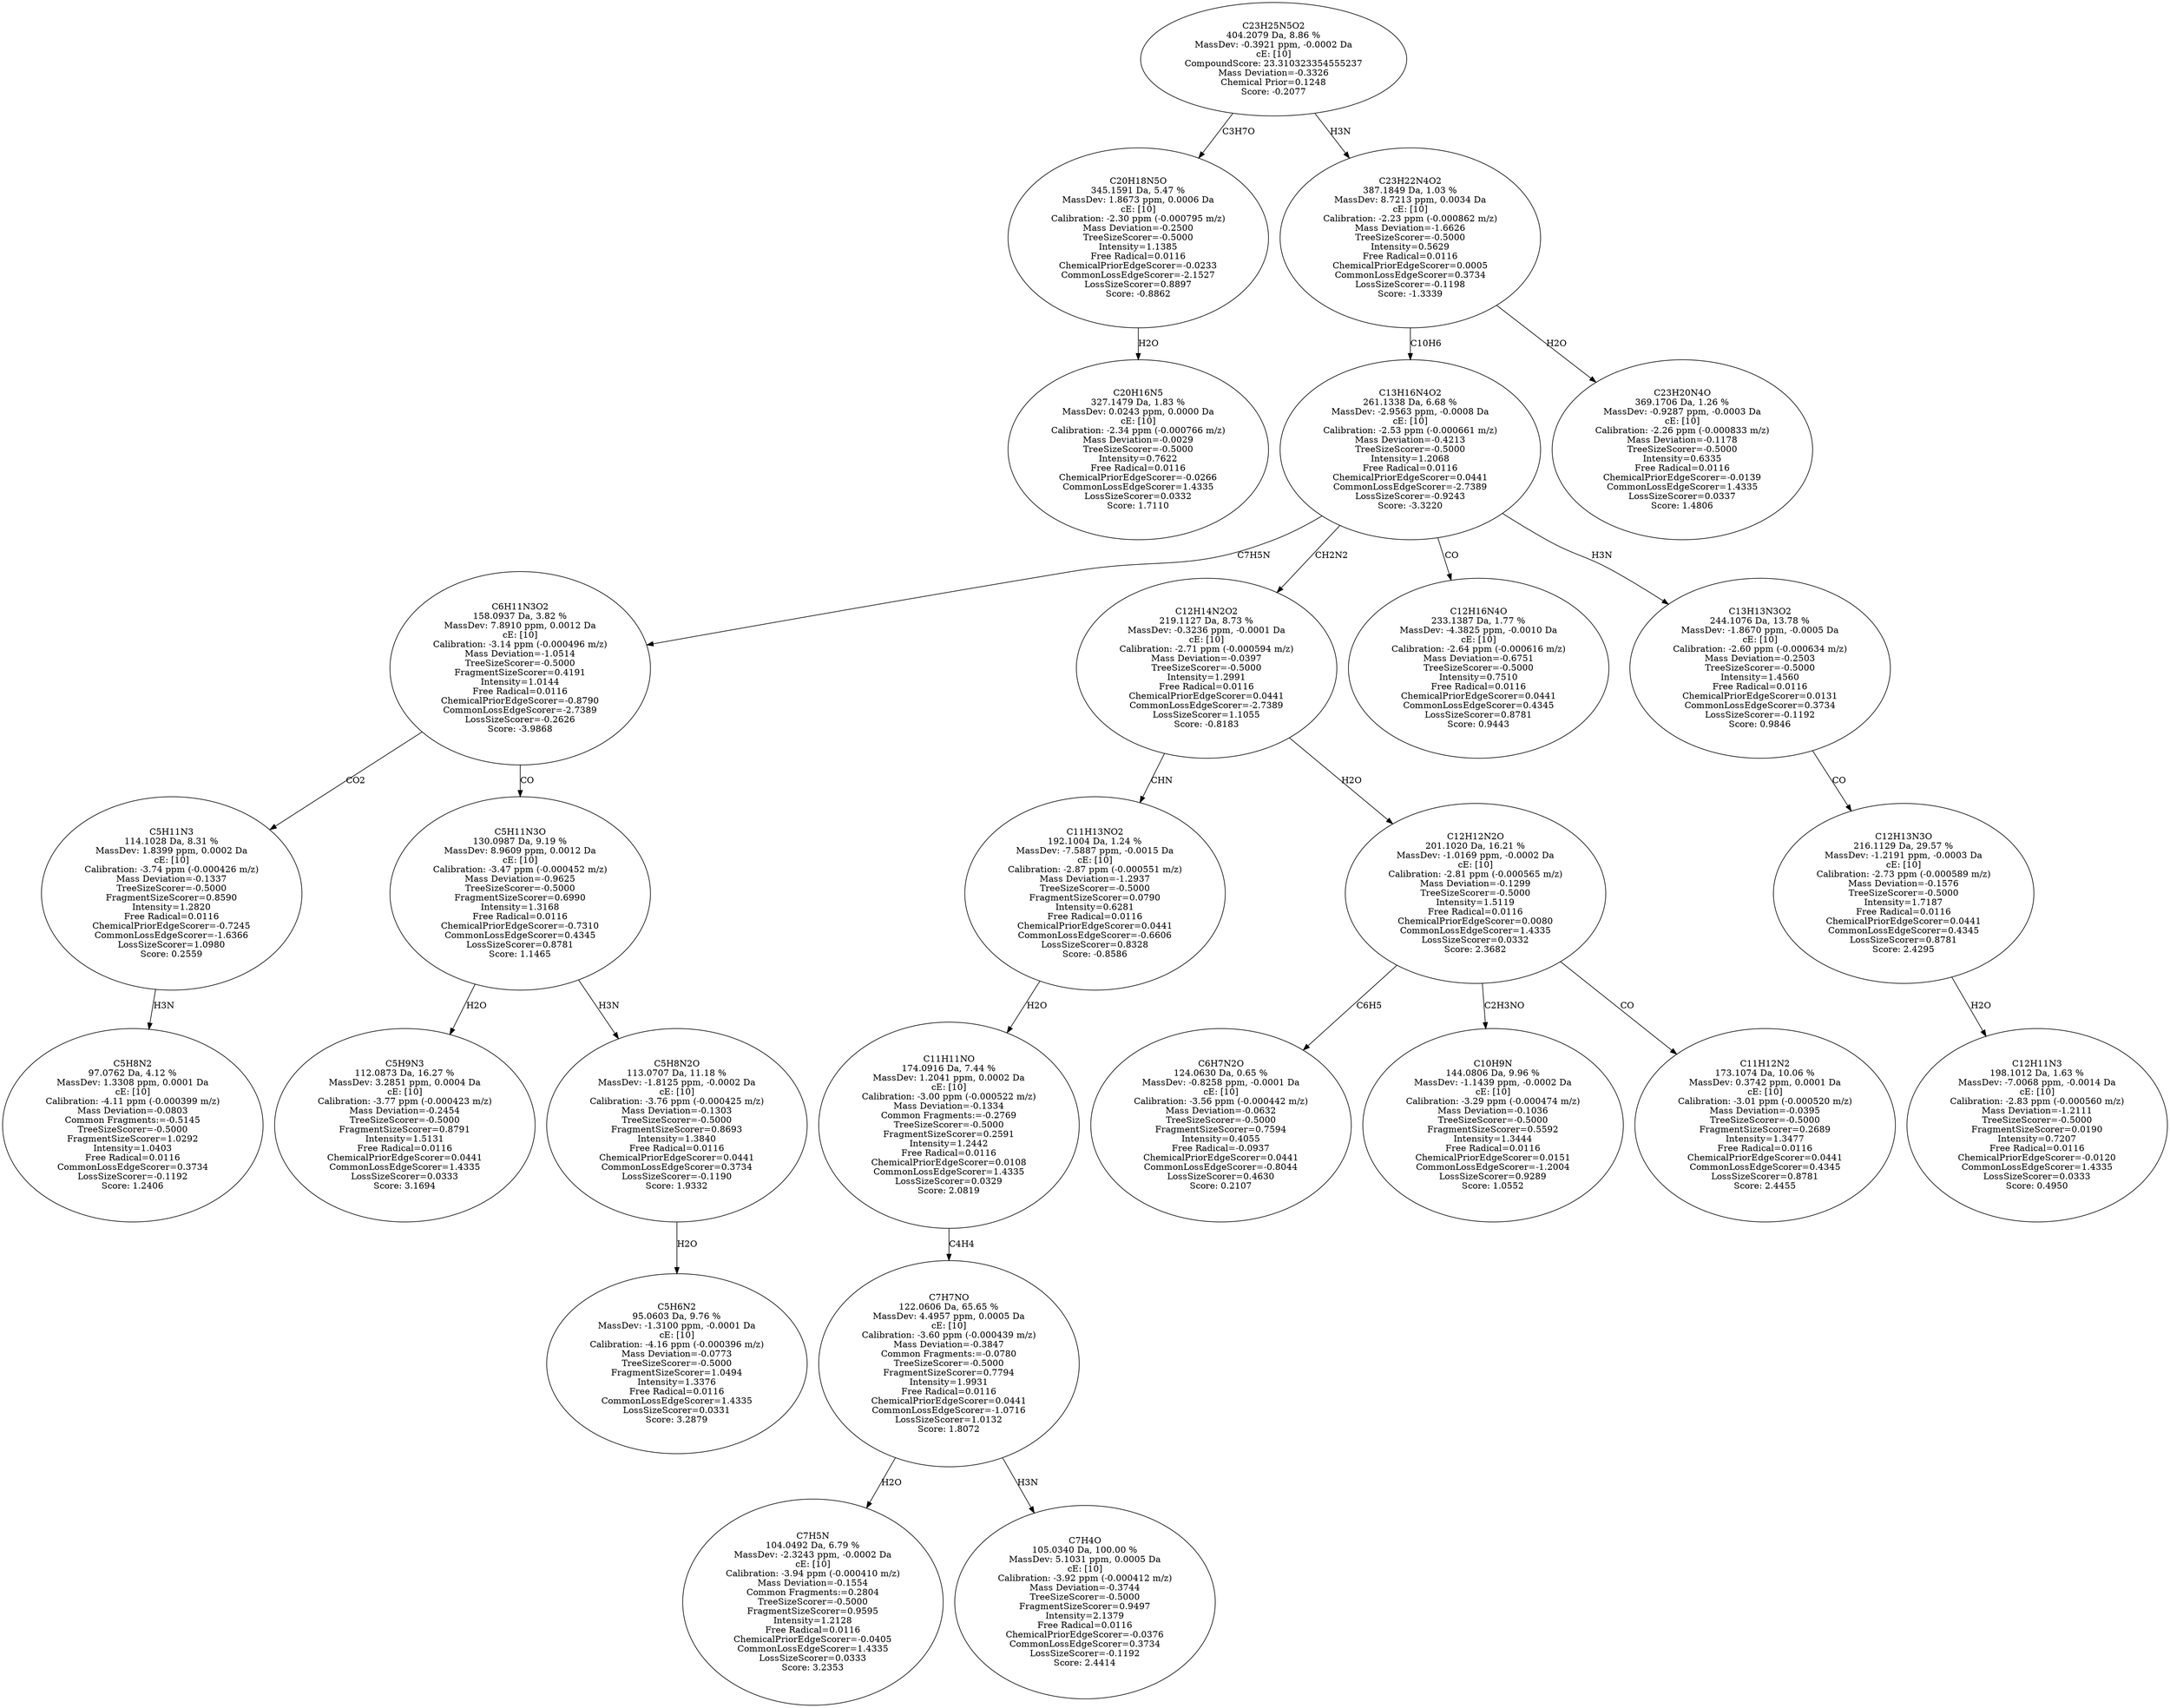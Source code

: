 strict digraph {
v1 [label="C20H16N5\n327.1479 Da, 1.83 %\nMassDev: 0.0243 ppm, 0.0000 Da\ncE: [10]\nCalibration: -2.34 ppm (-0.000766 m/z)\nMass Deviation=-0.0029\nTreeSizeScorer=-0.5000\nIntensity=0.7622\nFree Radical=0.0116\nChemicalPriorEdgeScorer=-0.0266\nCommonLossEdgeScorer=1.4335\nLossSizeScorer=0.0332\nScore: 1.7110"];
v2 [label="C20H18N5O\n345.1591 Da, 5.47 %\nMassDev: 1.8673 ppm, 0.0006 Da\ncE: [10]\nCalibration: -2.30 ppm (-0.000795 m/z)\nMass Deviation=-0.2500\nTreeSizeScorer=-0.5000\nIntensity=1.1385\nFree Radical=0.0116\nChemicalPriorEdgeScorer=-0.0233\nCommonLossEdgeScorer=-2.1527\nLossSizeScorer=0.8897\nScore: -0.8862"];
v3 [label="C5H8N2\n97.0762 Da, 4.12 %\nMassDev: 1.3308 ppm, 0.0001 Da\ncE: [10]\nCalibration: -4.11 ppm (-0.000399 m/z)\nMass Deviation=-0.0803\nCommon Fragments:=-0.5145\nTreeSizeScorer=-0.5000\nFragmentSizeScorer=1.0292\nIntensity=1.0403\nFree Radical=0.0116\nCommonLossEdgeScorer=0.3734\nLossSizeScorer=-0.1192\nScore: 1.2406"];
v4 [label="C5H11N3\n114.1028 Da, 8.31 %\nMassDev: 1.8399 ppm, 0.0002 Da\ncE: [10]\nCalibration: -3.74 ppm (-0.000426 m/z)\nMass Deviation=-0.1337\nTreeSizeScorer=-0.5000\nFragmentSizeScorer=0.8590\nIntensity=1.2820\nFree Radical=0.0116\nChemicalPriorEdgeScorer=-0.7245\nCommonLossEdgeScorer=-1.6366\nLossSizeScorer=1.0980\nScore: 0.2559"];
v5 [label="C5H9N3\n112.0873 Da, 16.27 %\nMassDev: 3.2851 ppm, 0.0004 Da\ncE: [10]\nCalibration: -3.77 ppm (-0.000423 m/z)\nMass Deviation=-0.2454\nTreeSizeScorer=-0.5000\nFragmentSizeScorer=0.8791\nIntensity=1.5131\nFree Radical=0.0116\nChemicalPriorEdgeScorer=0.0441\nCommonLossEdgeScorer=1.4335\nLossSizeScorer=0.0333\nScore: 3.1694"];
v6 [label="C5H6N2\n95.0603 Da, 9.76 %\nMassDev: -1.3100 ppm, -0.0001 Da\ncE: [10]\nCalibration: -4.16 ppm (-0.000396 m/z)\nMass Deviation=-0.0773\nTreeSizeScorer=-0.5000\nFragmentSizeScorer=1.0494\nIntensity=1.3376\nFree Radical=0.0116\nCommonLossEdgeScorer=1.4335\nLossSizeScorer=0.0331\nScore: 3.2879"];
v7 [label="C5H8N2O\n113.0707 Da, 11.18 %\nMassDev: -1.8125 ppm, -0.0002 Da\ncE: [10]\nCalibration: -3.76 ppm (-0.000425 m/z)\nMass Deviation=-0.1303\nTreeSizeScorer=-0.5000\nFragmentSizeScorer=0.8693\nIntensity=1.3840\nFree Radical=0.0116\nChemicalPriorEdgeScorer=0.0441\nCommonLossEdgeScorer=0.3734\nLossSizeScorer=-0.1190\nScore: 1.9332"];
v8 [label="C5H11N3O\n130.0987 Da, 9.19 %\nMassDev: 8.9609 ppm, 0.0012 Da\ncE: [10]\nCalibration: -3.47 ppm (-0.000452 m/z)\nMass Deviation=-0.9625\nTreeSizeScorer=-0.5000\nFragmentSizeScorer=0.6990\nIntensity=1.3168\nFree Radical=0.0116\nChemicalPriorEdgeScorer=-0.7310\nCommonLossEdgeScorer=0.4345\nLossSizeScorer=0.8781\nScore: 1.1465"];
v9 [label="C6H11N3O2\n158.0937 Da, 3.82 %\nMassDev: 7.8910 ppm, 0.0012 Da\ncE: [10]\nCalibration: -3.14 ppm (-0.000496 m/z)\nMass Deviation=-1.0514\nTreeSizeScorer=-0.5000\nFragmentSizeScorer=0.4191\nIntensity=1.0144\nFree Radical=0.0116\nChemicalPriorEdgeScorer=-0.8790\nCommonLossEdgeScorer=-2.7389\nLossSizeScorer=-0.2626\nScore: -3.9868"];
v10 [label="C7H5N\n104.0492 Da, 6.79 %\nMassDev: -2.3243 ppm, -0.0002 Da\ncE: [10]\nCalibration: -3.94 ppm (-0.000410 m/z)\nMass Deviation=-0.1554\nCommon Fragments:=0.2804\nTreeSizeScorer=-0.5000\nFragmentSizeScorer=0.9595\nIntensity=1.2128\nFree Radical=0.0116\nChemicalPriorEdgeScorer=-0.0405\nCommonLossEdgeScorer=1.4335\nLossSizeScorer=0.0333\nScore: 3.2353"];
v11 [label="C7H4O\n105.0340 Da, 100.00 %\nMassDev: 5.1031 ppm, 0.0005 Da\ncE: [10]\nCalibration: -3.92 ppm (-0.000412 m/z)\nMass Deviation=-0.3744\nTreeSizeScorer=-0.5000\nFragmentSizeScorer=0.9497\nIntensity=2.1379\nFree Radical=0.0116\nChemicalPriorEdgeScorer=-0.0376\nCommonLossEdgeScorer=0.3734\nLossSizeScorer=-0.1192\nScore: 2.4414"];
v12 [label="C7H7NO\n122.0606 Da, 65.65 %\nMassDev: 4.4957 ppm, 0.0005 Da\ncE: [10]\nCalibration: -3.60 ppm (-0.000439 m/z)\nMass Deviation=-0.3847\nCommon Fragments:=-0.0780\nTreeSizeScorer=-0.5000\nFragmentSizeScorer=0.7794\nIntensity=1.9931\nFree Radical=0.0116\nChemicalPriorEdgeScorer=0.0441\nCommonLossEdgeScorer=-1.0716\nLossSizeScorer=1.0132\nScore: 1.8072"];
v13 [label="C11H11NO\n174.0916 Da, 7.44 %\nMassDev: 1.2041 ppm, 0.0002 Da\ncE: [10]\nCalibration: -3.00 ppm (-0.000522 m/z)\nMass Deviation=-0.1334\nCommon Fragments:=-0.2769\nTreeSizeScorer=-0.5000\nFragmentSizeScorer=0.2591\nIntensity=1.2442\nFree Radical=0.0116\nChemicalPriorEdgeScorer=0.0108\nCommonLossEdgeScorer=1.4335\nLossSizeScorer=0.0329\nScore: 2.0819"];
v14 [label="C11H13NO2\n192.1004 Da, 1.24 %\nMassDev: -7.5887 ppm, -0.0015 Da\ncE: [10]\nCalibration: -2.87 ppm (-0.000551 m/z)\nMass Deviation=-1.2937\nTreeSizeScorer=-0.5000\nFragmentSizeScorer=0.0790\nIntensity=0.6281\nFree Radical=0.0116\nChemicalPriorEdgeScorer=0.0441\nCommonLossEdgeScorer=-0.6606\nLossSizeScorer=0.8328\nScore: -0.8586"];
v15 [label="C6H7N2O\n124.0630 Da, 0.65 %\nMassDev: -0.8258 ppm, -0.0001 Da\ncE: [10]\nCalibration: -3.56 ppm (-0.000442 m/z)\nMass Deviation=-0.0632\nTreeSizeScorer=-0.5000\nFragmentSizeScorer=0.7594\nIntensity=0.4055\nFree Radical=-0.0937\nChemicalPriorEdgeScorer=0.0441\nCommonLossEdgeScorer=-0.8044\nLossSizeScorer=0.4630\nScore: 0.2107"];
v16 [label="C10H9N\n144.0806 Da, 9.96 %\nMassDev: -1.1439 ppm, -0.0002 Da\ncE: [10]\nCalibration: -3.29 ppm (-0.000474 m/z)\nMass Deviation=-0.1036\nTreeSizeScorer=-0.5000\nFragmentSizeScorer=0.5592\nIntensity=1.3444\nFree Radical=0.0116\nChemicalPriorEdgeScorer=0.0151\nCommonLossEdgeScorer=-1.2004\nLossSizeScorer=0.9289\nScore: 1.0552"];
v17 [label="C11H12N2\n173.1074 Da, 10.06 %\nMassDev: 0.3742 ppm, 0.0001 Da\ncE: [10]\nCalibration: -3.01 ppm (-0.000520 m/z)\nMass Deviation=-0.0395\nTreeSizeScorer=-0.5000\nFragmentSizeScorer=0.2689\nIntensity=1.3477\nFree Radical=0.0116\nChemicalPriorEdgeScorer=0.0441\nCommonLossEdgeScorer=0.4345\nLossSizeScorer=0.8781\nScore: 2.4455"];
v18 [label="C12H12N2O\n201.1020 Da, 16.21 %\nMassDev: -1.0169 ppm, -0.0002 Da\ncE: [10]\nCalibration: -2.81 ppm (-0.000565 m/z)\nMass Deviation=-0.1299\nTreeSizeScorer=-0.5000\nIntensity=1.5119\nFree Radical=0.0116\nChemicalPriorEdgeScorer=0.0080\nCommonLossEdgeScorer=1.4335\nLossSizeScorer=0.0332\nScore: 2.3682"];
v19 [label="C12H14N2O2\n219.1127 Da, 8.73 %\nMassDev: -0.3236 ppm, -0.0001 Da\ncE: [10]\nCalibration: -2.71 ppm (-0.000594 m/z)\nMass Deviation=-0.0397\nTreeSizeScorer=-0.5000\nIntensity=1.2991\nFree Radical=0.0116\nChemicalPriorEdgeScorer=0.0441\nCommonLossEdgeScorer=-2.7389\nLossSizeScorer=1.1055\nScore: -0.8183"];
v20 [label="C12H16N4O\n233.1387 Da, 1.77 %\nMassDev: -4.3825 ppm, -0.0010 Da\ncE: [10]\nCalibration: -2.64 ppm (-0.000616 m/z)\nMass Deviation=-0.6751\nTreeSizeScorer=-0.5000\nIntensity=0.7510\nFree Radical=0.0116\nChemicalPriorEdgeScorer=0.0441\nCommonLossEdgeScorer=0.4345\nLossSizeScorer=0.8781\nScore: 0.9443"];
v21 [label="C12H11N3\n198.1012 Da, 1.63 %\nMassDev: -7.0068 ppm, -0.0014 Da\ncE: [10]\nCalibration: -2.83 ppm (-0.000560 m/z)\nMass Deviation=-1.2111\nTreeSizeScorer=-0.5000\nFragmentSizeScorer=0.0190\nIntensity=0.7207\nFree Radical=0.0116\nChemicalPriorEdgeScorer=-0.0120\nCommonLossEdgeScorer=1.4335\nLossSizeScorer=0.0333\nScore: 0.4950"];
v22 [label="C12H13N3O\n216.1129 Da, 29.57 %\nMassDev: -1.2191 ppm, -0.0003 Da\ncE: [10]\nCalibration: -2.73 ppm (-0.000589 m/z)\nMass Deviation=-0.1576\nTreeSizeScorer=-0.5000\nIntensity=1.7187\nFree Radical=0.0116\nChemicalPriorEdgeScorer=0.0441\nCommonLossEdgeScorer=0.4345\nLossSizeScorer=0.8781\nScore: 2.4295"];
v23 [label="C13H13N3O2\n244.1076 Da, 13.78 %\nMassDev: -1.8670 ppm, -0.0005 Da\ncE: [10]\nCalibration: -2.60 ppm (-0.000634 m/z)\nMass Deviation=-0.2503\nTreeSizeScorer=-0.5000\nIntensity=1.4560\nFree Radical=0.0116\nChemicalPriorEdgeScorer=0.0131\nCommonLossEdgeScorer=0.3734\nLossSizeScorer=-0.1192\nScore: 0.9846"];
v24 [label="C13H16N4O2\n261.1338 Da, 6.68 %\nMassDev: -2.9563 ppm, -0.0008 Da\ncE: [10]\nCalibration: -2.53 ppm (-0.000661 m/z)\nMass Deviation=-0.4213\nTreeSizeScorer=-0.5000\nIntensity=1.2068\nFree Radical=0.0116\nChemicalPriorEdgeScorer=0.0441\nCommonLossEdgeScorer=-2.7389\nLossSizeScorer=-0.9243\nScore: -3.3220"];
v25 [label="C23H20N4O\n369.1706 Da, 1.26 %\nMassDev: -0.9287 ppm, -0.0003 Da\ncE: [10]\nCalibration: -2.26 ppm (-0.000833 m/z)\nMass Deviation=-0.1178\nTreeSizeScorer=-0.5000\nIntensity=0.6335\nFree Radical=0.0116\nChemicalPriorEdgeScorer=-0.0139\nCommonLossEdgeScorer=1.4335\nLossSizeScorer=0.0337\nScore: 1.4806"];
v26 [label="C23H22N4O2\n387.1849 Da, 1.03 %\nMassDev: 8.7213 ppm, 0.0034 Da\ncE: [10]\nCalibration: -2.23 ppm (-0.000862 m/z)\nMass Deviation=-1.6626\nTreeSizeScorer=-0.5000\nIntensity=0.5629\nFree Radical=0.0116\nChemicalPriorEdgeScorer=0.0005\nCommonLossEdgeScorer=0.3734\nLossSizeScorer=-0.1198\nScore: -1.3339"];
v27 [label="C23H25N5O2\n404.2079 Da, 8.86 %\nMassDev: -0.3921 ppm, -0.0002 Da\ncE: [10]\nCompoundScore: 23.310323354555237\nMass Deviation=-0.3326\nChemical Prior=0.1248\nScore: -0.2077"];
v2 -> v1 [label="H2O"];
v27 -> v2 [label="C3H7O"];
v4 -> v3 [label="H3N"];
v9 -> v4 [label="CO2"];
v8 -> v5 [label="H2O"];
v7 -> v6 [label="H2O"];
v8 -> v7 [label="H3N"];
v9 -> v8 [label="CO"];
v24 -> v9 [label="C7H5N"];
v12 -> v10 [label="H2O"];
v12 -> v11 [label="H3N"];
v13 -> v12 [label="C4H4"];
v14 -> v13 [label="H2O"];
v19 -> v14 [label="CHN"];
v18 -> v15 [label="C6H5"];
v18 -> v16 [label="C2H3NO"];
v18 -> v17 [label="CO"];
v19 -> v18 [label="H2O"];
v24 -> v19 [label="CH2N2"];
v24 -> v20 [label="CO"];
v22 -> v21 [label="H2O"];
v23 -> v22 [label="CO"];
v24 -> v23 [label="H3N"];
v26 -> v24 [label="C10H6"];
v26 -> v25 [label="H2O"];
v27 -> v26 [label="H3N"];
}
